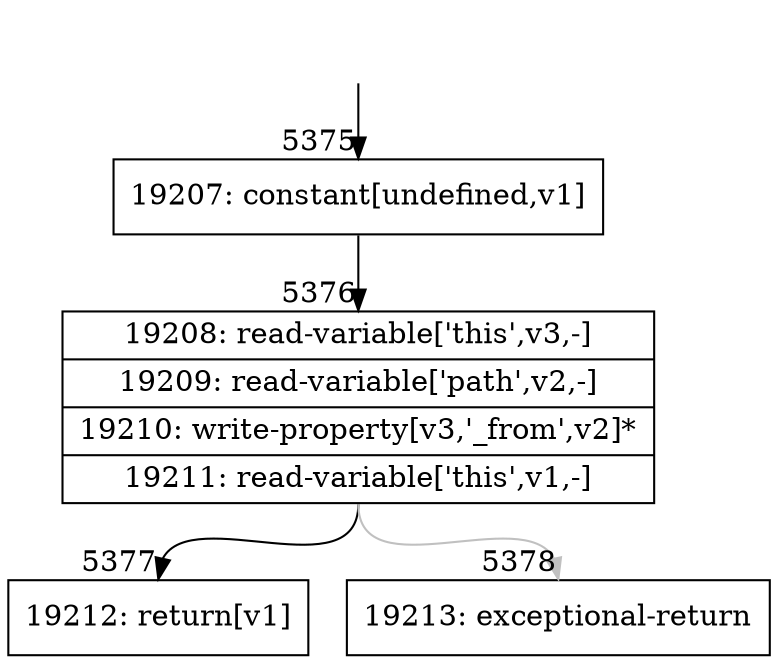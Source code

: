 digraph {
rankdir="TD"
BB_entry429[shape=none,label=""];
BB_entry429 -> BB5375 [tailport=s, headport=n, headlabel="    5375"]
BB5375 [shape=record label="{19207: constant[undefined,v1]}" ] 
BB5375 -> BB5376 [tailport=s, headport=n, headlabel="      5376"]
BB5376 [shape=record label="{19208: read-variable['this',v3,-]|19209: read-variable['path',v2,-]|19210: write-property[v3,'_from',v2]*|19211: read-variable['this',v1,-]}" ] 
BB5376 -> BB5377 [tailport=s, headport=n, headlabel="      5377"]
BB5376 -> BB5378 [tailport=s, headport=n, color=gray, headlabel="      5378"]
BB5377 [shape=record label="{19212: return[v1]}" ] 
BB5378 [shape=record label="{19213: exceptional-return}" ] 
//#$~ 9735
}
